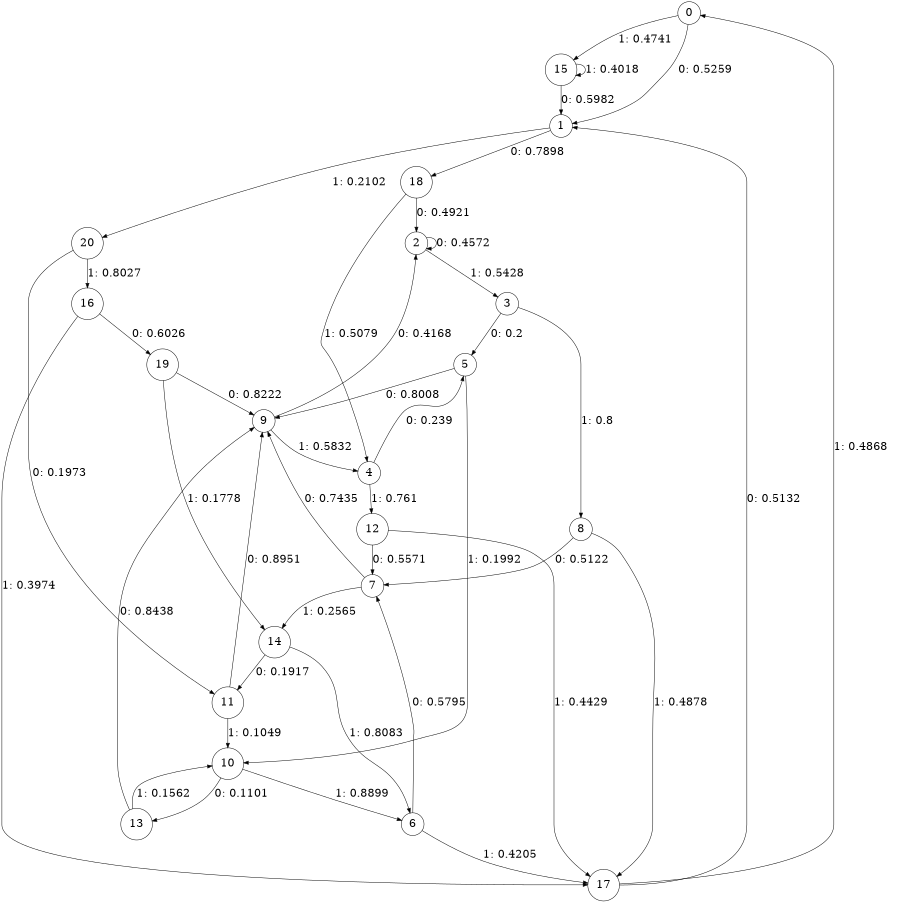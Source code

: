digraph "ch6faceL9" {
size = "6,8.5";
ratio = "fill";
node [shape = circle];
node [fontsize = 24];
edge [fontsize = 24];
0 -> 1 [label = "0: 0.5259   "];
0 -> 15 [label = "1: 0.4741   "];
1 -> 18 [label = "0: 0.7898   "];
1 -> 20 [label = "1: 0.2102   "];
2 -> 2 [label = "0: 0.4572   "];
2 -> 3 [label = "1: 0.5428   "];
3 -> 5 [label = "0: 0.2      "];
3 -> 8 [label = "1: 0.8      "];
4 -> 5 [label = "0: 0.239    "];
4 -> 12 [label = "1: 0.761    "];
5 -> 9 [label = "0: 0.8008   "];
5 -> 10 [label = "1: 0.1992   "];
6 -> 7 [label = "0: 0.5795   "];
6 -> 17 [label = "1: 0.4205   "];
7 -> 9 [label = "0: 0.7435   "];
7 -> 14 [label = "1: 0.2565   "];
8 -> 7 [label = "0: 0.5122   "];
8 -> 17 [label = "1: 0.4878   "];
9 -> 2 [label = "0: 0.4168   "];
9 -> 4 [label = "1: 0.5832   "];
10 -> 13 [label = "0: 0.1101   "];
10 -> 6 [label = "1: 0.8899   "];
11 -> 9 [label = "0: 0.8951   "];
11 -> 10 [label = "1: 0.1049   "];
12 -> 7 [label = "0: 0.5571   "];
12 -> 17 [label = "1: 0.4429   "];
13 -> 9 [label = "0: 0.8438   "];
13 -> 10 [label = "1: 0.1562   "];
14 -> 11 [label = "0: 0.1917   "];
14 -> 6 [label = "1: 0.8083   "];
15 -> 1 [label = "0: 0.5982   "];
15 -> 15 [label = "1: 0.4018   "];
16 -> 19 [label = "0: 0.6026   "];
16 -> 17 [label = "1: 0.3974   "];
17 -> 1 [label = "0: 0.5132   "];
17 -> 0 [label = "1: 0.4868   "];
18 -> 2 [label = "0: 0.4921   "];
18 -> 4 [label = "1: 0.5079   "];
19 -> 9 [label = "0: 0.8222   "];
19 -> 14 [label = "1: 0.1778   "];
20 -> 11 [label = "0: 0.1973   "];
20 -> 16 [label = "1: 0.8027   "];
}